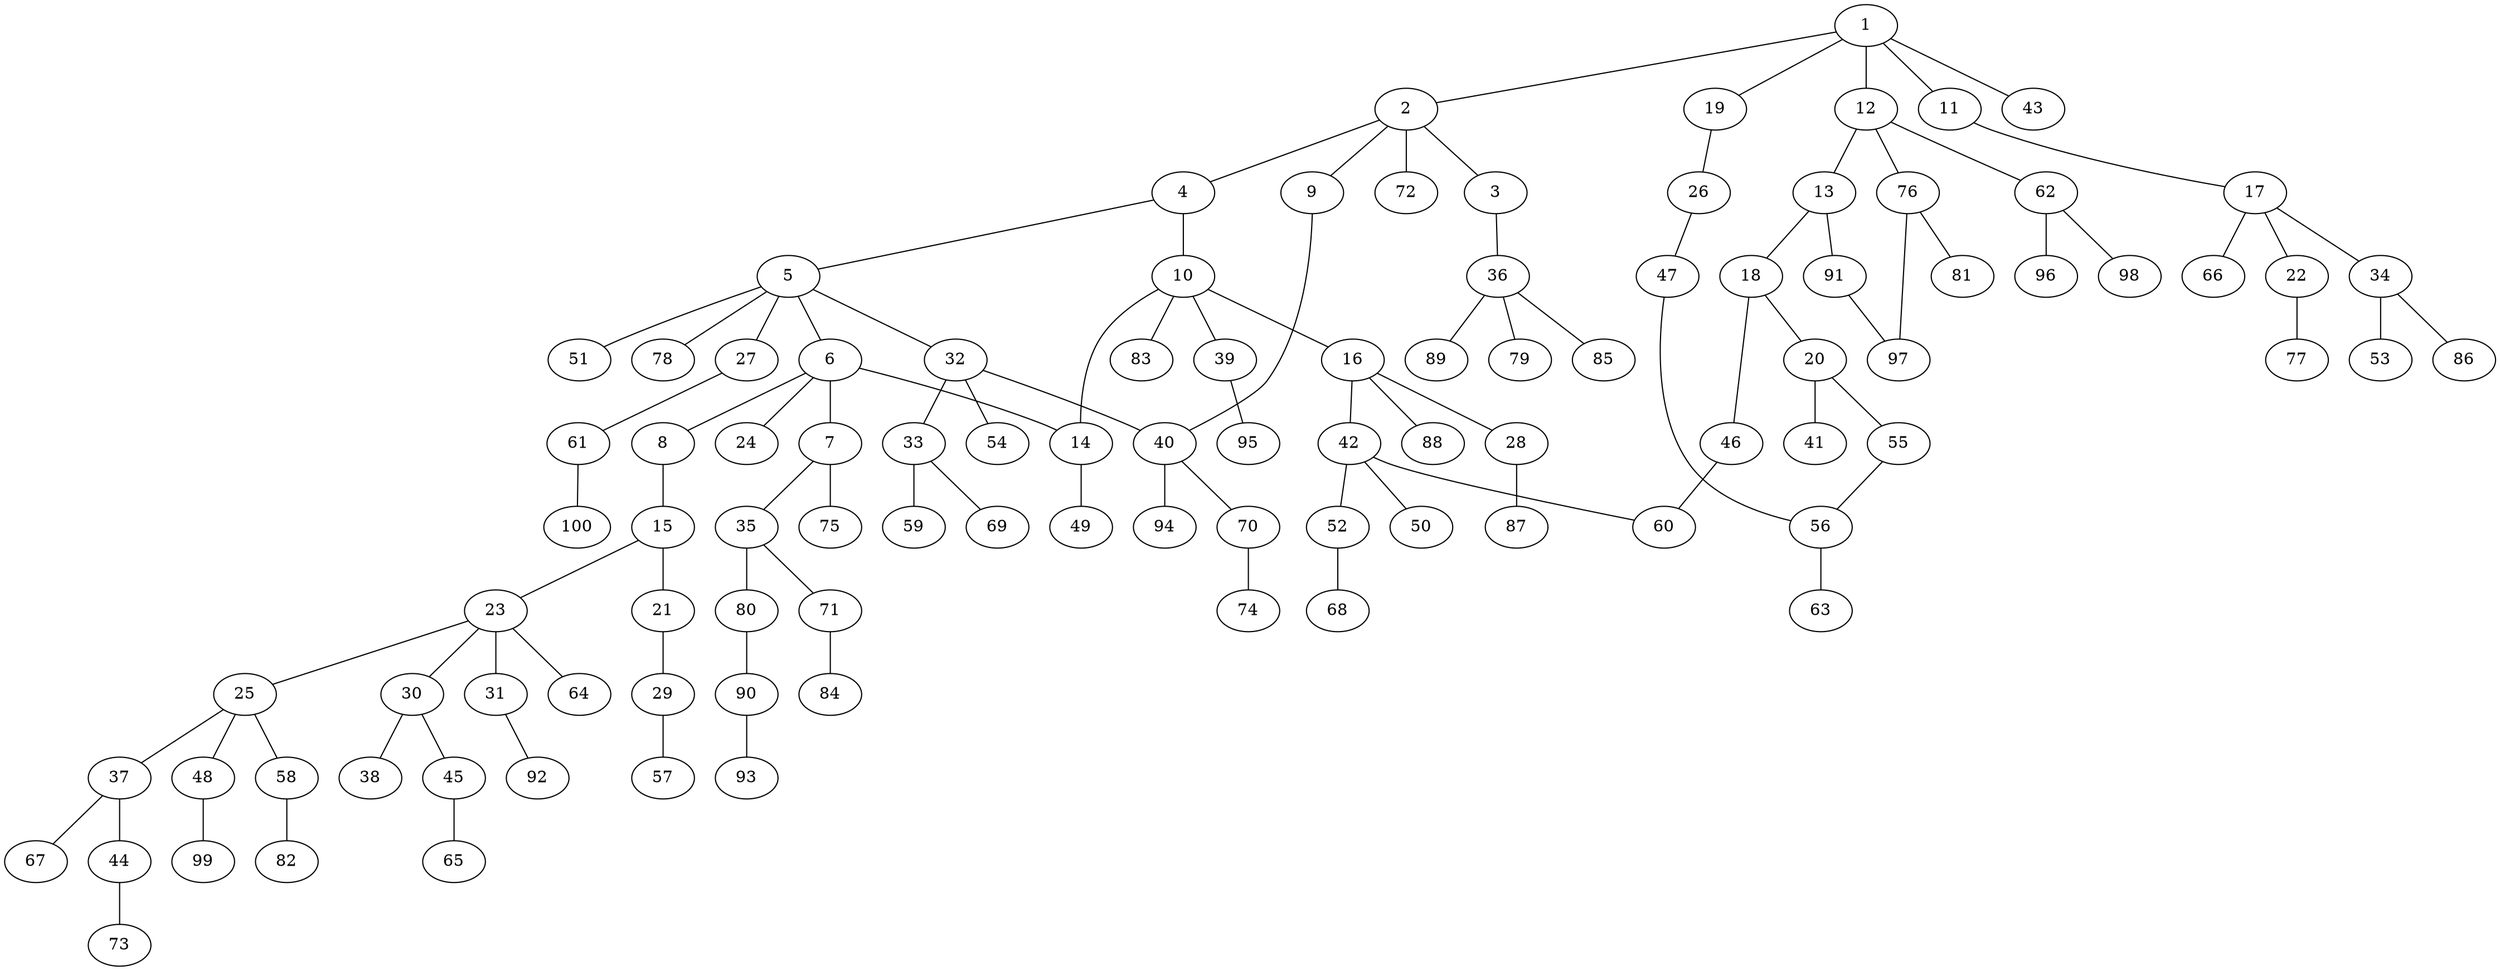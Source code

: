 graph graphname {1--2
1--11
1--12
1--19
1--43
2--3
2--4
2--9
2--72
3--36
4--5
4--10
5--6
5--27
5--32
5--51
5--78
6--7
6--8
6--14
6--24
7--35
7--75
8--15
9--40
10--14
10--16
10--39
10--83
11--17
12--13
12--62
12--76
13--18
13--91
14--49
15--21
15--23
16--28
16--42
16--88
17--22
17--34
17--66
18--20
18--46
19--26
20--41
20--55
21--29
22--77
23--25
23--30
23--31
23--64
25--37
25--48
25--58
26--47
27--61
28--87
29--57
30--38
30--45
31--92
32--33
32--40
32--54
33--59
33--69
34--53
34--86
35--71
35--80
36--79
36--85
36--89
37--44
37--67
39--95
40--70
40--94
42--50
42--52
42--60
44--73
45--65
46--60
47--56
48--99
52--68
55--56
56--63
58--82
61--100
62--96
62--98
70--74
71--84
76--81
76--97
80--90
90--93
91--97
}